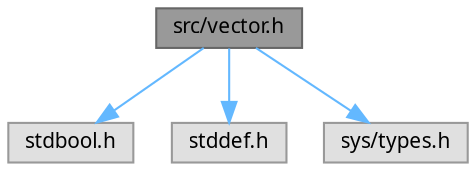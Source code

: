 digraph "src/vector.h"
{
 // INTERACTIVE_SVG=YES
 // LATEX_PDF_SIZE
  bgcolor="transparent";
  edge [fontname=Mononoki,fontsize=10,labelfontname=Mononoki,labelfontsize=10];
  node [fontname=Mononoki,fontsize=10,shape=box,height=0.2,width=0.4];
  Node1 [id="Node000001",label="src/vector.h",height=0.2,width=0.4,color="gray40", fillcolor="grey60", style="filled", fontcolor="black",tooltip="Public interface of the vector."];
  Node1 -> Node2 [id="edge1_Node000001_Node000002",color="steelblue1",style="solid",tooltip=" "];
  Node2 [id="Node000002",label="stdbool.h",height=0.2,width=0.4,color="grey60", fillcolor="#E0E0E0", style="filled",tooltip=" "];
  Node1 -> Node3 [id="edge2_Node000001_Node000003",color="steelblue1",style="solid",tooltip=" "];
  Node3 [id="Node000003",label="stddef.h",height=0.2,width=0.4,color="grey60", fillcolor="#E0E0E0", style="filled",tooltip=" "];
  Node1 -> Node4 [id="edge3_Node000001_Node000004",color="steelblue1",style="solid",tooltip=" "];
  Node4 [id="Node000004",label="sys/types.h",height=0.2,width=0.4,color="grey60", fillcolor="#E0E0E0", style="filled",tooltip=" "];
}
